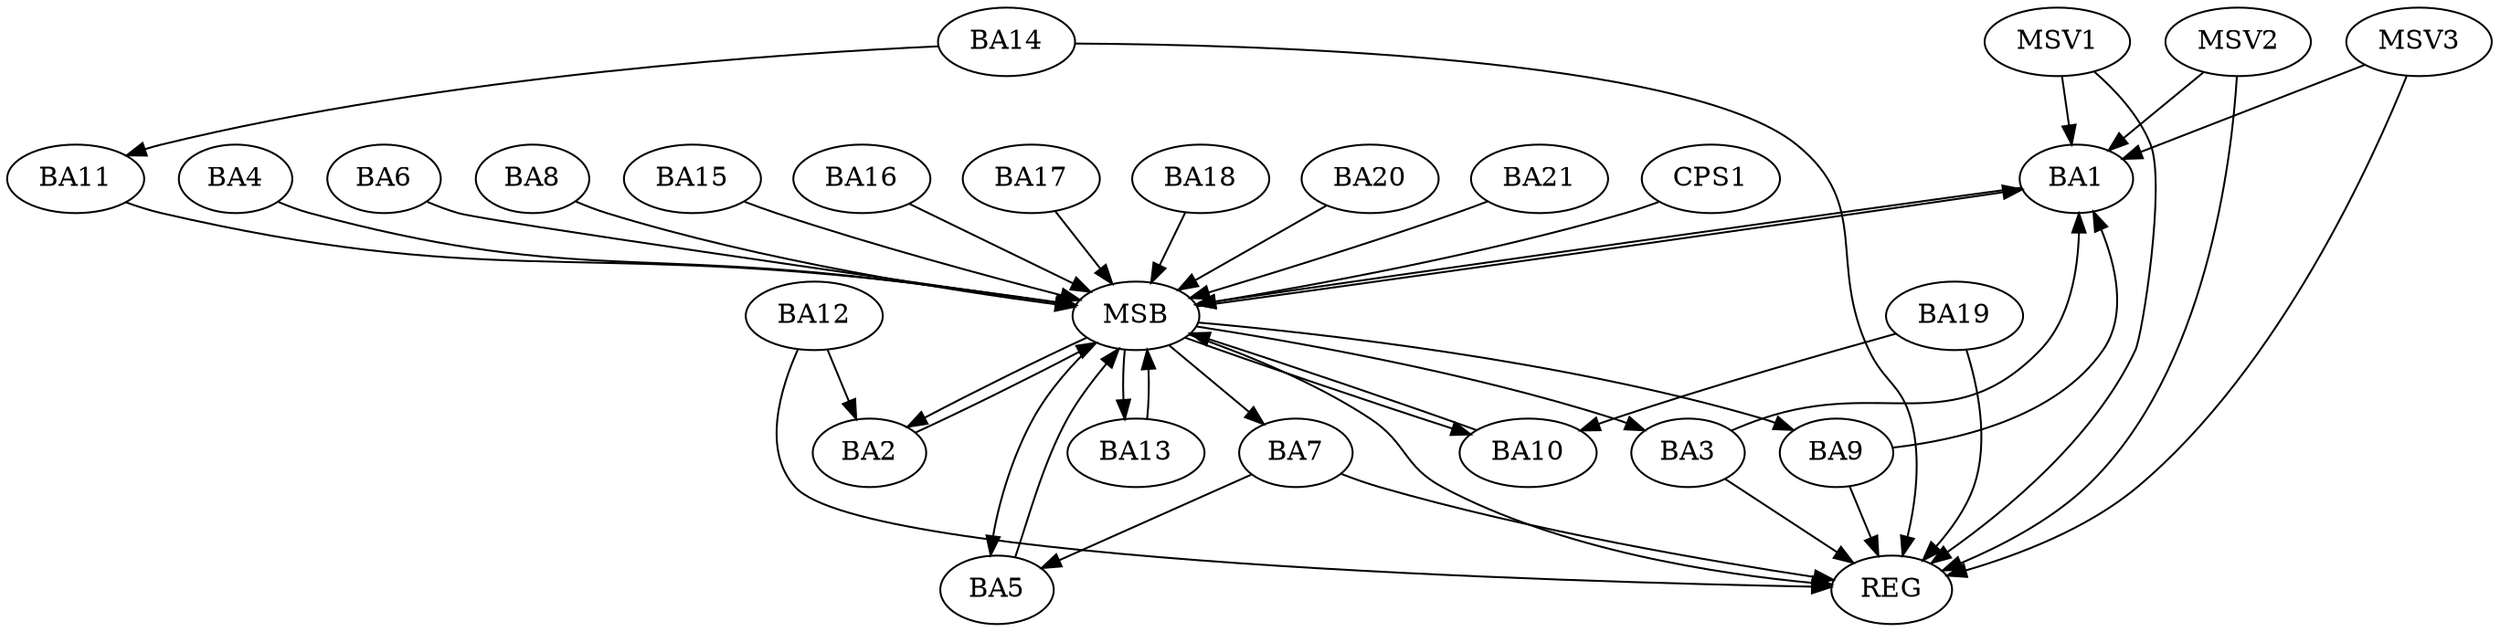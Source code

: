 strict digraph G {
  BA1 [ label="BA1" ];
  BA2 [ label="BA2" ];
  BA3 [ label="BA3" ];
  BA4 [ label="BA4" ];
  BA5 [ label="BA5" ];
  BA6 [ label="BA6" ];
  BA7 [ label="BA7" ];
  BA8 [ label="BA8" ];
  BA9 [ label="BA9" ];
  BA10 [ label="BA10" ];
  BA11 [ label="BA11" ];
  BA12 [ label="BA12" ];
  BA13 [ label="BA13" ];
  BA14 [ label="BA14" ];
  BA15 [ label="BA15" ];
  BA16 [ label="BA16" ];
  BA17 [ label="BA17" ];
  BA18 [ label="BA18" ];
  BA19 [ label="BA19" ];
  BA20 [ label="BA20" ];
  BA21 [ label="BA21" ];
  CPS1 [ label="CPS1" ];
  REG [ label="REG" ];
  MSB [ label="MSB" ];
  MSV1 [ label="MSV1" ];
  MSV2 [ label="MSV2" ];
  MSV3 [ label="MSV3" ];
  BA3 -> BA1;
  BA7 -> BA5;
  BA9 -> BA1;
  BA12 -> BA2;
  BA14 -> BA11;
  BA19 -> BA10;
  BA3 -> REG;
  BA7 -> REG;
  BA9 -> REG;
  BA12 -> REG;
  BA14 -> REG;
  BA19 -> REG;
  BA1 -> MSB;
  MSB -> BA2;
  MSB -> REG;
  BA2 -> MSB;
  MSB -> BA1;
  BA4 -> MSB;
  MSB -> BA3;
  BA5 -> MSB;
  BA6 -> MSB;
  BA8 -> MSB;
  MSB -> BA7;
  BA10 -> MSB;
  BA11 -> MSB;
  MSB -> BA9;
  BA13 -> MSB;
  BA15 -> MSB;
  BA16 -> MSB;
  MSB -> BA10;
  BA17 -> MSB;
  BA18 -> MSB;
  BA20 -> MSB;
  MSB -> BA5;
  BA21 -> MSB;
  CPS1 -> MSB;
  MSB -> BA13;
  MSV1 -> BA1;
  MSV1 -> REG;
  MSV2 -> BA1;
  MSV2 -> REG;
  MSV3 -> BA1;
  MSV3 -> REG;
}
